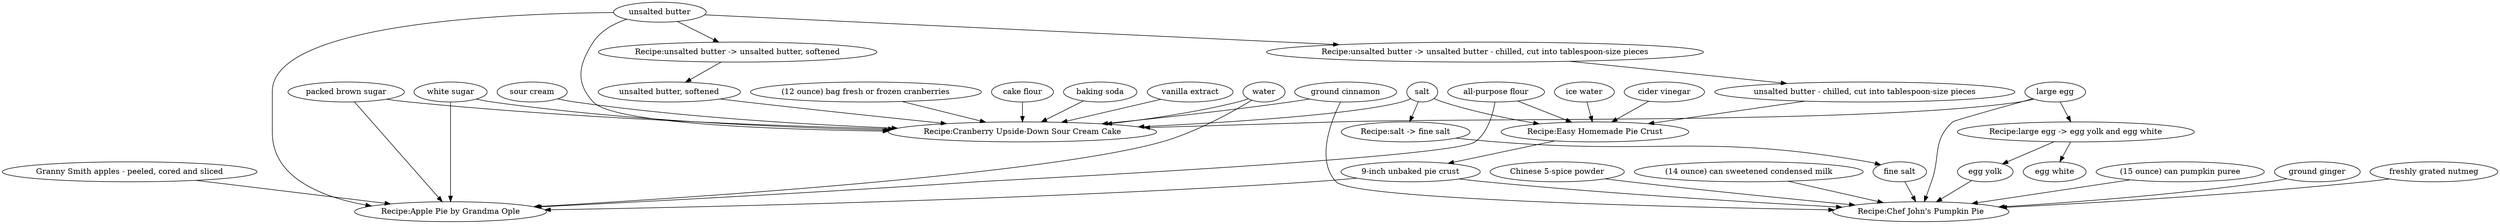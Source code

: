 strict digraph  {
	"Recipe:Easy Homemade Pie Crust" -> "9-inch unbaked pie crust"	 [object="Easy Homemade Pie Crust: 9-inch unbaked pie crust"];
	"Recipe:unsalted butter -> unsalted butter, softened" -> "unsalted butter, softened"	 [object="unsalted butter -> unsalted butter, softened: unsalted butter, softened"];
	"Recipe:unsalted butter -> unsalted butter - chilled, cut into tablespoon-size pieces" -> "unsalted butter - chilled, cut into tablespoon-size pieces"	 [object="unsalted butter -> unsalted butter - chilled, cut into tablespoon-size pieces: unsalted butter - chilled, cut into tablespoon-size \
pieces"];
	"Recipe:large egg -> egg yolk and egg white" -> "egg yolk"	 [object="large egg -> egg yolk and egg white: egg yolk"];
	"Recipe:large egg -> egg yolk and egg white" -> "egg white"	 [object="large egg -> egg yolk and egg white: egg white"];
	"Recipe:salt -> fine salt" -> "fine salt"	 [object="salt -> fine salt: fine salt"];
	"freshly grated nutmeg" -> "Recipe:Chef John's Pumpkin Pie"	 [object="Chef John's Pumpkin Pie: freshly grated nutmeg"];
	"Chinese 5-spice powder" -> "Recipe:Chef John's Pumpkin Pie"	 [object="Chef John's Pumpkin Pie: Chinese 5-spice powder"];
	"9-inch unbaked pie crust" -> "Recipe:Chef John's Pumpkin Pie"	 [object="Chef John's Pumpkin Pie: 9-inch unbaked pie crust"];
	"9-inch unbaked pie crust" -> "Recipe:Apple Pie by Grandma Ople"	 [object="Apple Pie by Grandma Ople: 9-inch unbaked pie crust"];
	"all-purpose flour" -> "Recipe:Easy Homemade Pie Crust"	 [object="Easy Homemade Pie Crust: all-purpose flour"];
	"all-purpose flour" -> "Recipe:Apple Pie by Grandma Ople"	 [object="Apple Pie by Grandma Ople: all-purpose flour"];
	"unsalted butter - chilled, cut into tablespoon-size pieces" -> "Recipe:Easy Homemade Pie Crust"	 [object="Easy Homemade Pie Crust: unsalted butter - chilled, cut into tablespoon-size pieces"];
	salt -> "Recipe:Easy Homemade Pie Crust"	 [object="Easy Homemade Pie Crust: salt"];
	salt -> "Recipe:Cranberry Upside-Down Sour Cream Cake"	 [object="Cranberry Upside-Down Sour Cream Cake: salt"];
	salt -> "Recipe:salt -> fine salt"	 [object="salt -> fine salt: salt"];
	"ice water" -> "Recipe:Easy Homemade Pie Crust"	 [object="Easy Homemade Pie Crust: ice water"];
	"cider vinegar" -> "Recipe:Easy Homemade Pie Crust"	 [object="Easy Homemade Pie Crust: cider vinegar"];
	"unsalted butter" -> "Recipe:Apple Pie by Grandma Ople"	 [object="Apple Pie by Grandma Ople: unsalted butter"];
	"unsalted butter" -> "Recipe:Cranberry Upside-Down Sour Cream Cake"	 [object="Cranberry Upside-Down Sour Cream Cake: unsalted butter"];
	"unsalted butter" -> "Recipe:unsalted butter -> unsalted butter, softened"	 [object="unsalted butter -> unsalted butter, softened: unsalted butter"];
	"unsalted butter" -> "Recipe:unsalted butter -> unsalted butter - chilled, cut into tablespoon-size pieces"	 [object="unsalted butter -> unsalted butter - chilled, cut into tablespoon-size pieces: unsalted butter"];
	water -> "Recipe:Apple Pie by Grandma Ople"	 [object="Apple Pie by Grandma Ople: water"];
	water -> "Recipe:Cranberry Upside-Down Sour Cream Cake"	 [object="Cranberry Upside-Down Sour Cream Cake: water"];
	"egg yolk" -> "Recipe:Chef John's Pumpkin Pie"	 [object="Chef John's Pumpkin Pie: egg yolk"];
	"packed brown sugar" -> "Recipe:Apple Pie by Grandma Ople"	 [object="Apple Pie by Grandma Ople: packed brown sugar"];
	"packed brown sugar" -> "Recipe:Cranberry Upside-Down Sour Cream Cake"	 [object="Cranberry Upside-Down Sour Cream Cake: packed brown sugar"];
	"Granny Smith apples - peeled, cored and sliced" -> "Recipe:Apple Pie by Grandma Ople"	 [object="Apple Pie by Grandma Ople: Granny Smith apples - peeled, cored and sliced"];
	"(12 ounce) bag fresh or frozen cranberries" -> "Recipe:Cranberry Upside-Down Sour Cream Cake"	 [object="Cranberry Upside-Down Sour Cream Cake: (12 ounce) bag fresh or frozen cranberries"];
	"cake flour" -> "Recipe:Cranberry Upside-Down Sour Cream Cake"	 [object="Cranberry Upside-Down Sour Cream Cake: cake flour"];
	"baking soda" -> "Recipe:Cranberry Upside-Down Sour Cream Cake"	 [object="Cranberry Upside-Down Sour Cream Cake: baking soda"];
	"large egg" -> "Recipe:Chef John's Pumpkin Pie"	 [object="Chef John's Pumpkin Pie: large egg"];
	"large egg" -> "Recipe:Cranberry Upside-Down Sour Cream Cake"	 [object="Cranberry Upside-Down Sour Cream Cake: large egg"];
	"large egg" -> "Recipe:large egg -> egg yolk and egg white"	 [object="large egg -> egg yolk and egg white: large egg"];
	"vanilla extract" -> "Recipe:Cranberry Upside-Down Sour Cream Cake"	 [object="Cranberry Upside-Down Sour Cream Cake: vanilla extract"];
	"sour cream" -> "Recipe:Cranberry Upside-Down Sour Cream Cake"	 [object="Cranberry Upside-Down Sour Cream Cake: sour cream"];
	"(14 ounce) can sweetened condensed milk" -> "Recipe:Chef John's Pumpkin Pie"	 [object="Chef John's Pumpkin Pie: (14 ounce) can sweetened condensed milk"];
	"(15 ounce) can pumpkin puree" -> "Recipe:Chef John's Pumpkin Pie"	 [object="Chef John's Pumpkin Pie: (15 ounce) can pumpkin puree"];
	"ground cinnamon" -> "Recipe:Chef John's Pumpkin Pie"	 [object="Chef John's Pumpkin Pie: ground cinnamon"];
	"ground cinnamon" -> "Recipe:Cranberry Upside-Down Sour Cream Cake"	 [object="Cranberry Upside-Down Sour Cream Cake: ground cinnamon"];
	"ground ginger" -> "Recipe:Chef John's Pumpkin Pie"	 [object="Chef John's Pumpkin Pie: ground ginger"];
	"fine salt" -> "Recipe:Chef John's Pumpkin Pie"	 [object="Chef John's Pumpkin Pie: fine salt"];
	"white sugar" -> "Recipe:Apple Pie by Grandma Ople"	 [object="Apple Pie by Grandma Ople: white sugar"];
	"white sugar" -> "Recipe:Cranberry Upside-Down Sour Cream Cake"	 [object="Cranberry Upside-Down Sour Cream Cake: white sugar"];
	"unsalted butter, softened" -> "Recipe:Cranberry Upside-Down Sour Cream Cake"	 [object="Cranberry Upside-Down Sour Cream Cake: unsalted butter, softened"];
}
